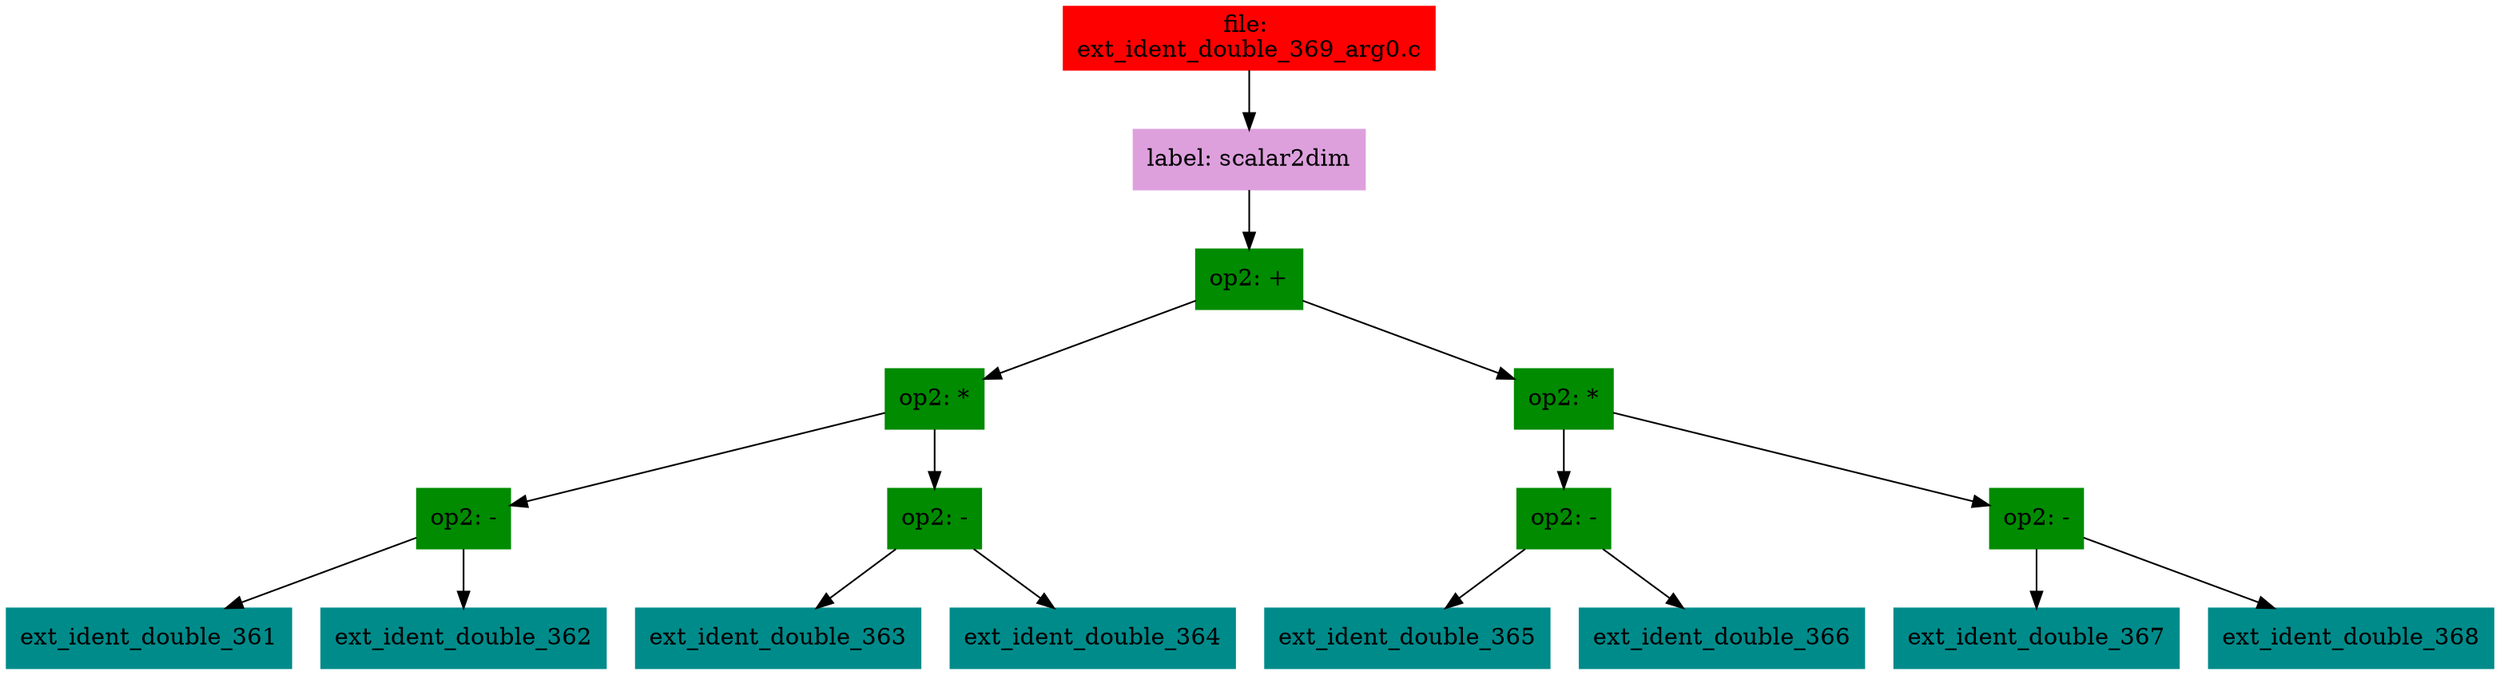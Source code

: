 digraph G {
node [shape=box]

0 [label="file: 
ext_ident_double_369_arg0.c",color=red, style=filled]
1 [label="label: scalar2dim",color=plum, style=filled]
0 -> 1
2 [label="op2: +",color=green4, style=filled]
1 -> 2
3 [label="op2: *",color=green4, style=filled]
2 -> 3
4 [label="op2: -",color=green4, style=filled]
3 -> 4
5 [label="ext_ident_double_361",color=cyan4, style=filled]
4 -> 5
10 [label="ext_ident_double_362",color=cyan4, style=filled]
4 -> 10
15 [label="op2: -",color=green4, style=filled]
3 -> 15
16 [label="ext_ident_double_363",color=cyan4, style=filled]
15 -> 16
23 [label="ext_ident_double_364",color=cyan4, style=filled]
15 -> 23
30 [label="op2: *",color=green4, style=filled]
2 -> 30
31 [label="op2: -",color=green4, style=filled]
30 -> 31
32 [label="ext_ident_double_365",color=cyan4, style=filled]
31 -> 32
37 [label="ext_ident_double_366",color=cyan4, style=filled]
31 -> 37
42 [label="op2: -",color=green4, style=filled]
30 -> 42
43 [label="ext_ident_double_367",color=cyan4, style=filled]
42 -> 43
50 [label="ext_ident_double_368",color=cyan4, style=filled]
42 -> 50


}

